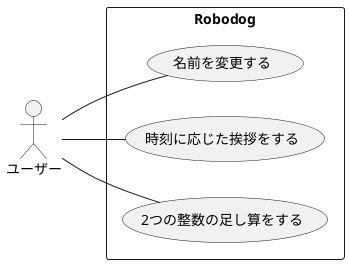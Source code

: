 @startuml メニュー項目
left to right direction
actor "ユーザー" as fc
rectangle Robodog {
  usecase "名前を変更する" as UC1
  usecase "時刻に応じた挨拶をする" as UC2
  usecase "2つの整数の足し算をする" as UC3
}
fc -- UC1
fc -- UC2
fc -- UC3
@enduml
